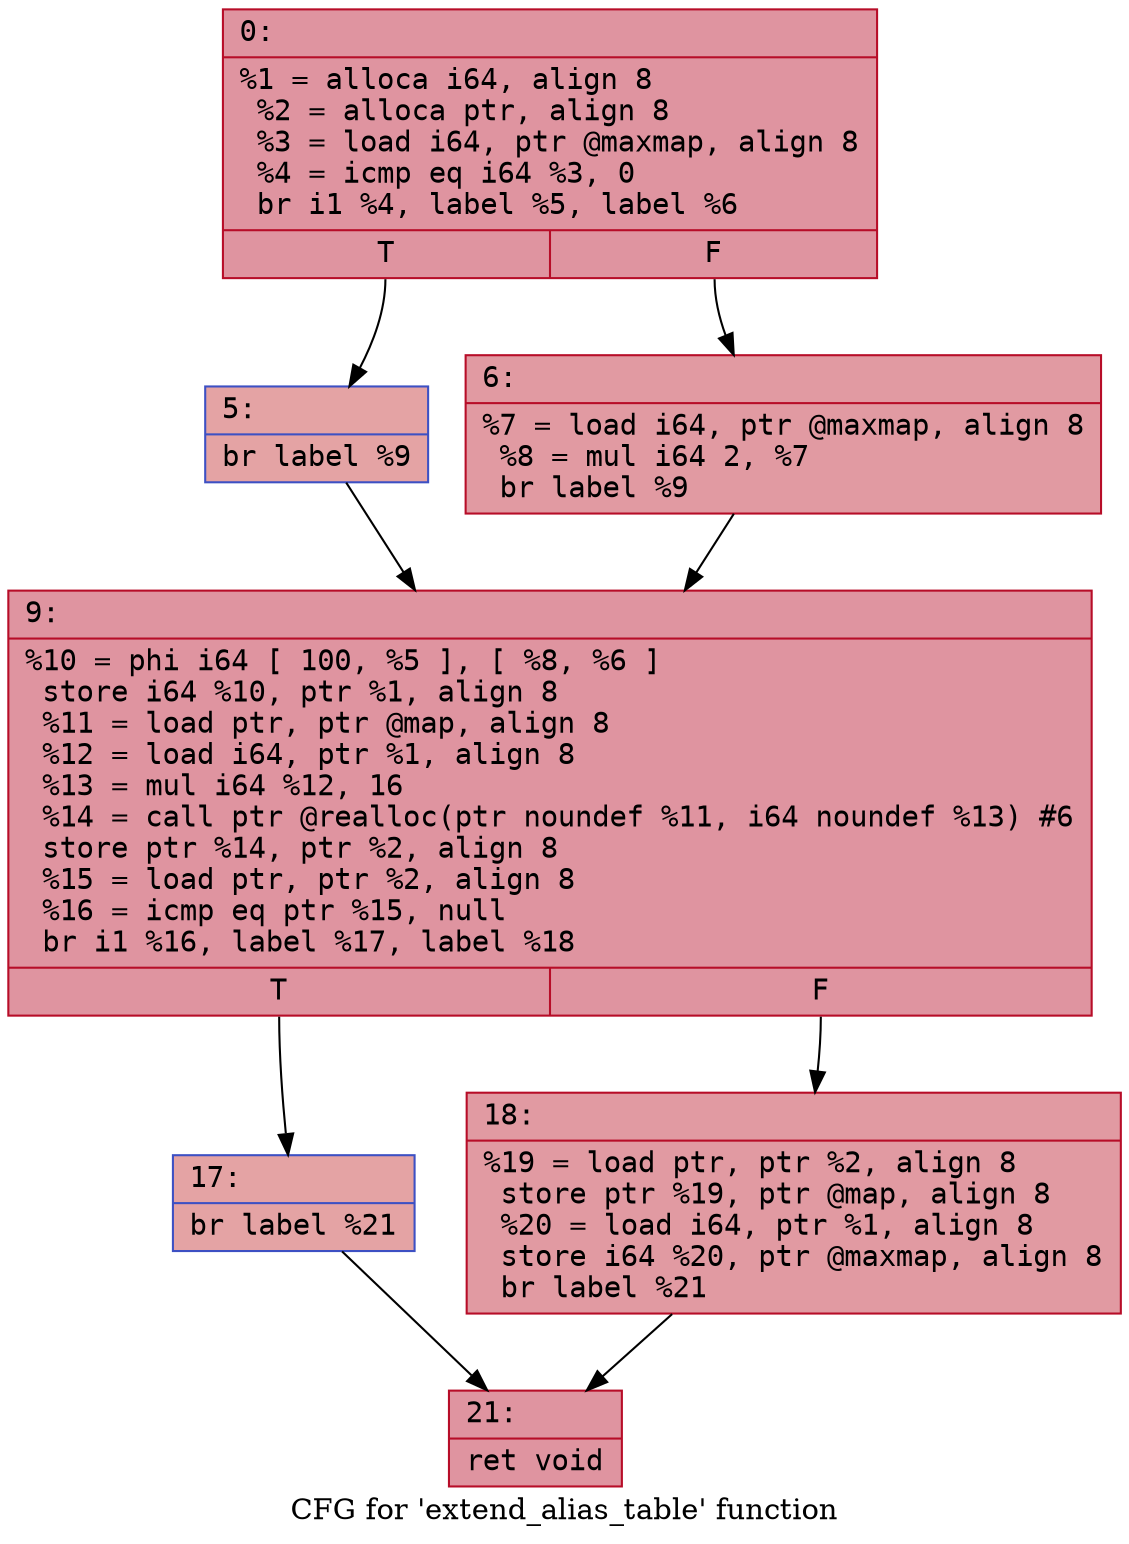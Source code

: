 digraph "CFG for 'extend_alias_table' function" {
	label="CFG for 'extend_alias_table' function";

	Node0x600000a340a0 [shape=record,color="#b70d28ff", style=filled, fillcolor="#b70d2870" fontname="Courier",label="{0:\l|  %1 = alloca i64, align 8\l  %2 = alloca ptr, align 8\l  %3 = load i64, ptr @maxmap, align 8\l  %4 = icmp eq i64 %3, 0\l  br i1 %4, label %5, label %6\l|{<s0>T|<s1>F}}"];
	Node0x600000a340a0:s0 -> Node0x600000a340f0[tooltip="0 -> 5\nProbability 37.50%" ];
	Node0x600000a340a0:s1 -> Node0x600000a34140[tooltip="0 -> 6\nProbability 62.50%" ];
	Node0x600000a340f0 [shape=record,color="#3d50c3ff", style=filled, fillcolor="#c32e3170" fontname="Courier",label="{5:\l|  br label %9\l}"];
	Node0x600000a340f0 -> Node0x600000a34190[tooltip="5 -> 9\nProbability 100.00%" ];
	Node0x600000a34140 [shape=record,color="#b70d28ff", style=filled, fillcolor="#bb1b2c70" fontname="Courier",label="{6:\l|  %7 = load i64, ptr @maxmap, align 8\l  %8 = mul i64 2, %7\l  br label %9\l}"];
	Node0x600000a34140 -> Node0x600000a34190[tooltip="6 -> 9\nProbability 100.00%" ];
	Node0x600000a34190 [shape=record,color="#b70d28ff", style=filled, fillcolor="#b70d2870" fontname="Courier",label="{9:\l|  %10 = phi i64 [ 100, %5 ], [ %8, %6 ]\l  store i64 %10, ptr %1, align 8\l  %11 = load ptr, ptr @map, align 8\l  %12 = load i64, ptr %1, align 8\l  %13 = mul i64 %12, 16\l  %14 = call ptr @realloc(ptr noundef %11, i64 noundef %13) #6\l  store ptr %14, ptr %2, align 8\l  %15 = load ptr, ptr %2, align 8\l  %16 = icmp eq ptr %15, null\l  br i1 %16, label %17, label %18\l|{<s0>T|<s1>F}}"];
	Node0x600000a34190:s0 -> Node0x600000a341e0[tooltip="9 -> 17\nProbability 37.50%" ];
	Node0x600000a34190:s1 -> Node0x600000a34230[tooltip="9 -> 18\nProbability 62.50%" ];
	Node0x600000a341e0 [shape=record,color="#3d50c3ff", style=filled, fillcolor="#c32e3170" fontname="Courier",label="{17:\l|  br label %21\l}"];
	Node0x600000a341e0 -> Node0x600000a34280[tooltip="17 -> 21\nProbability 100.00%" ];
	Node0x600000a34230 [shape=record,color="#b70d28ff", style=filled, fillcolor="#bb1b2c70" fontname="Courier",label="{18:\l|  %19 = load ptr, ptr %2, align 8\l  store ptr %19, ptr @map, align 8\l  %20 = load i64, ptr %1, align 8\l  store i64 %20, ptr @maxmap, align 8\l  br label %21\l}"];
	Node0x600000a34230 -> Node0x600000a34280[tooltip="18 -> 21\nProbability 100.00%" ];
	Node0x600000a34280 [shape=record,color="#b70d28ff", style=filled, fillcolor="#b70d2870" fontname="Courier",label="{21:\l|  ret void\l}"];
}
